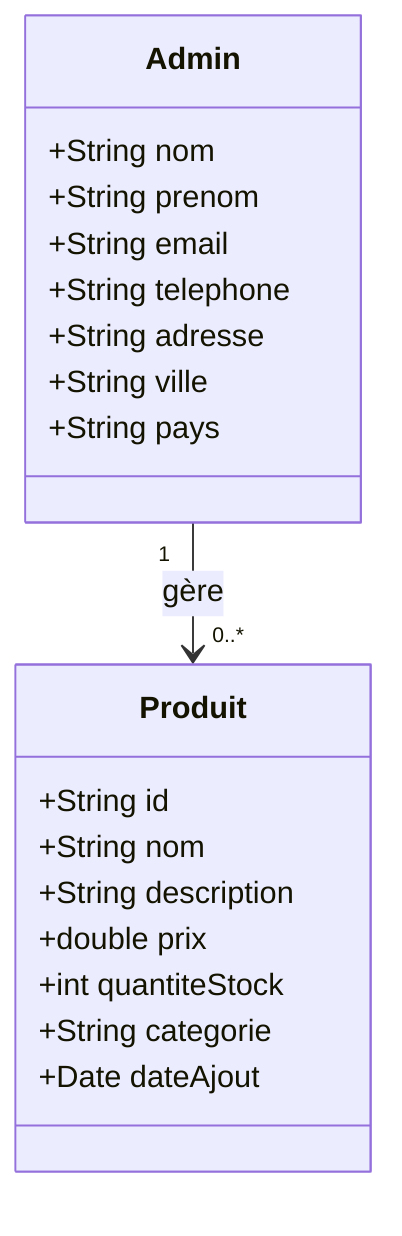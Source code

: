 classDiagram
    class Admin {
        +String nom
        +String prenom
        +String email
        +String telephone
        +String adresse
        +String ville
        +String pays
    }

    class Produit {
        +String id
        +String nom
        +String description
        +double prix
        +int quantiteStock
        +String categorie
        +Date dateAjout
    }

    Admin "1" --> "0..*" Produit : gère
